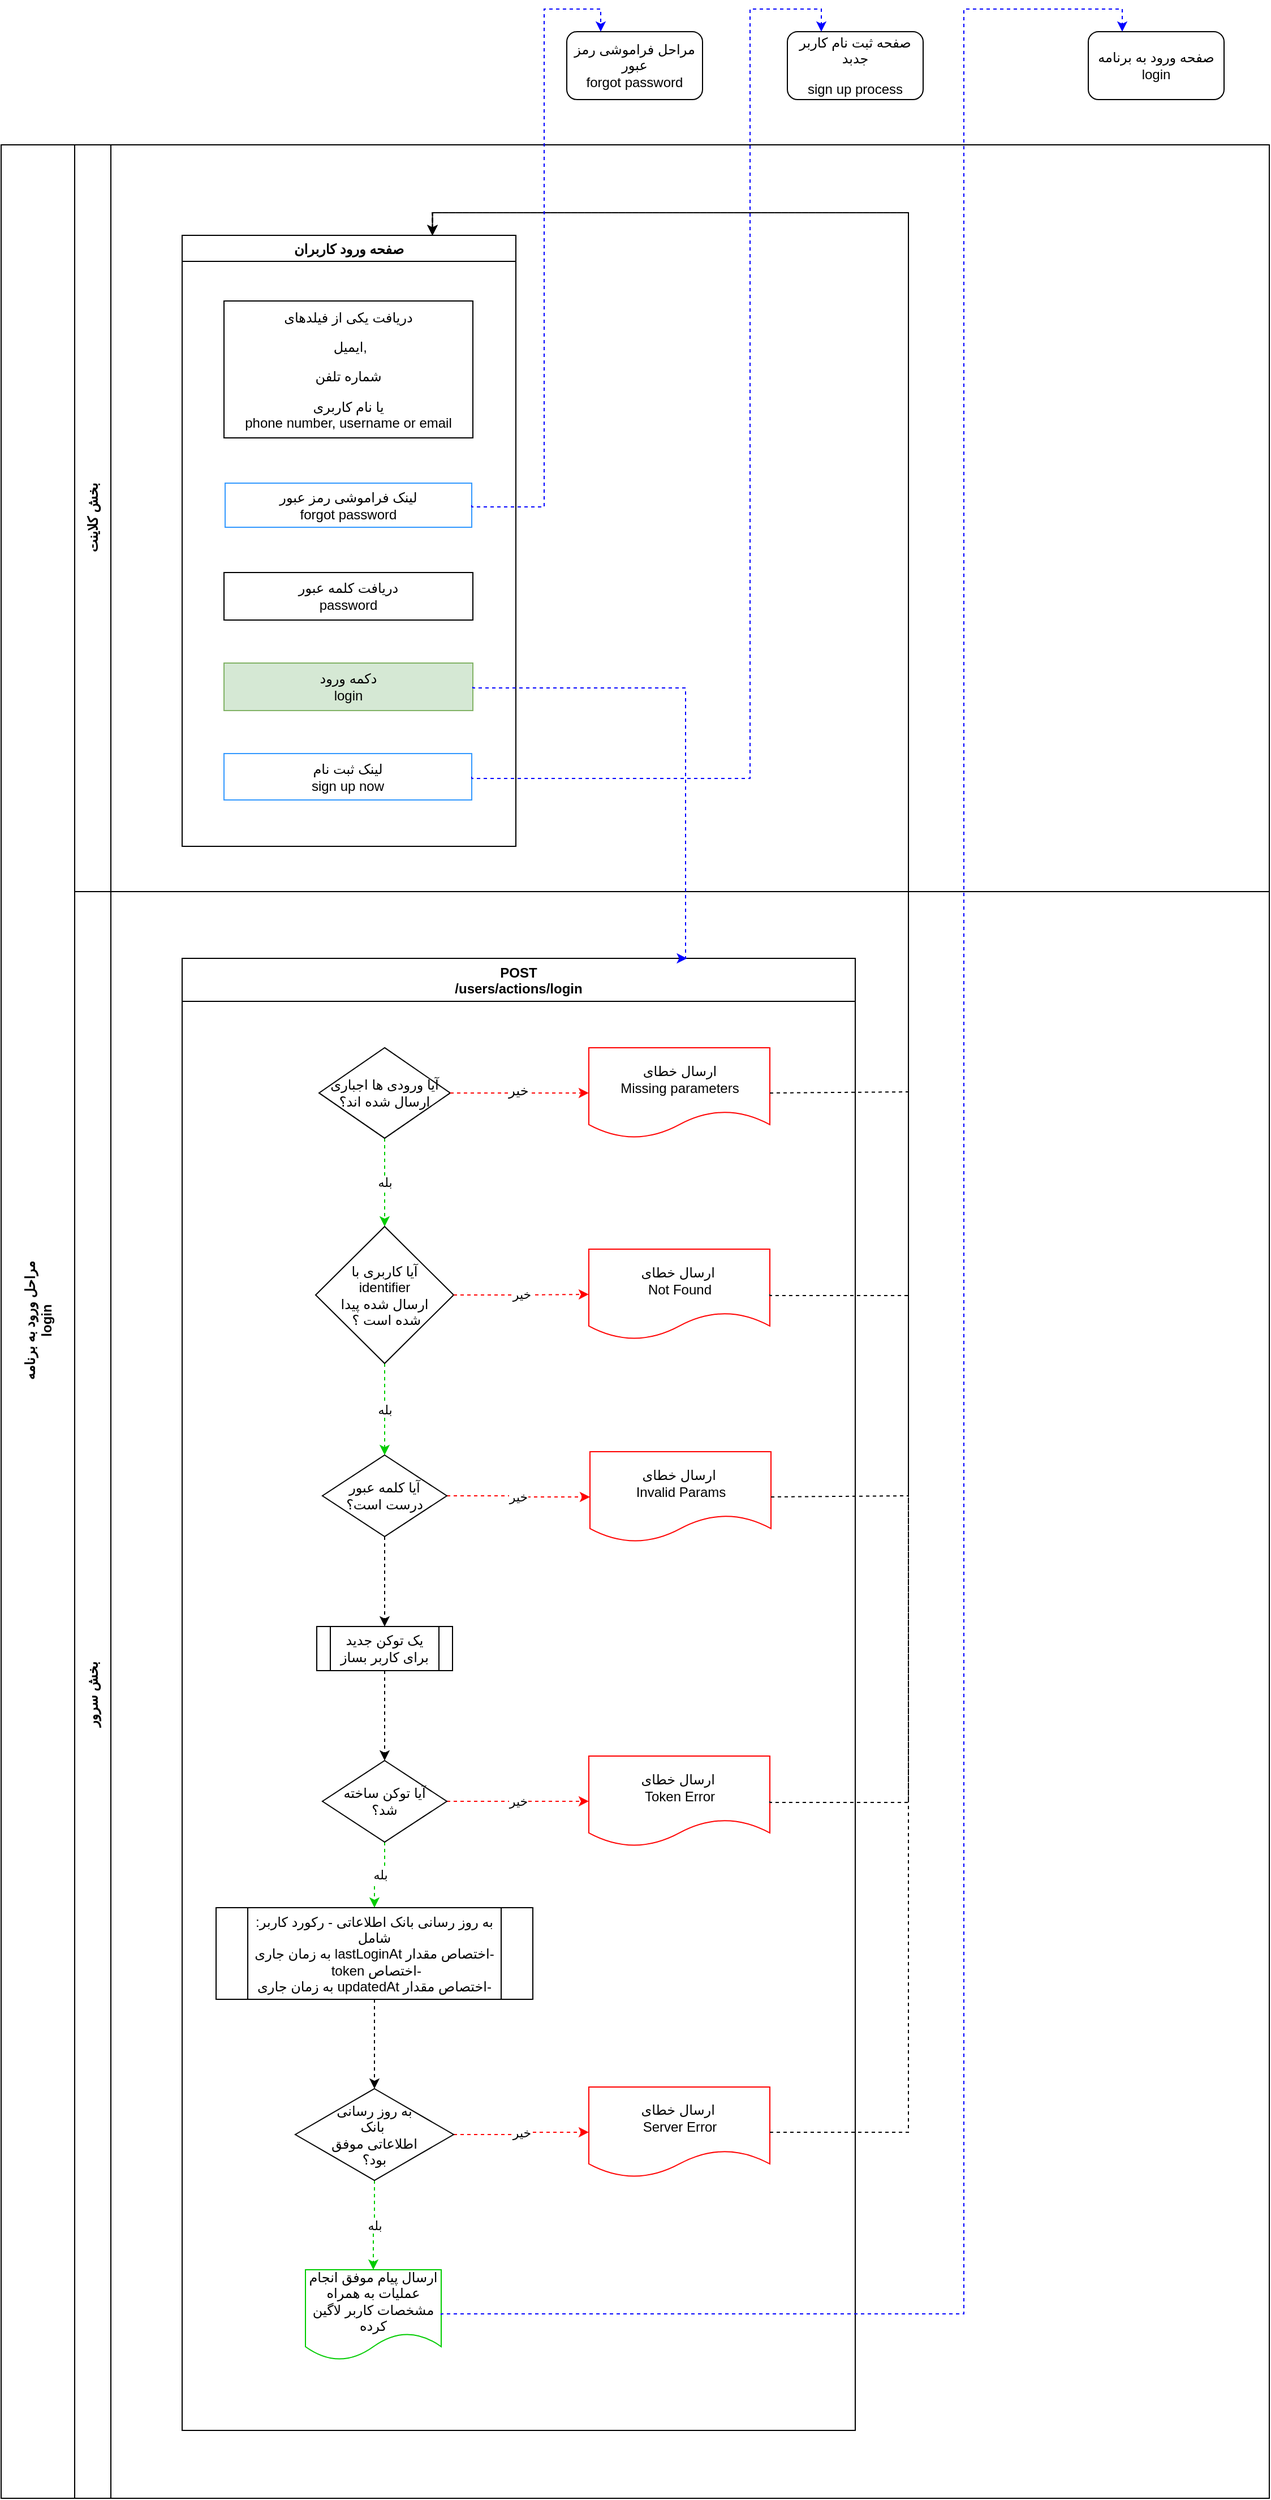 <mxfile version="10.9.6" type="github"><diagram id="313cuTJBAAML7JvS9Cn6" name="Page-1"><mxGraphModel dx="4218" dy="-200" grid="1" gridSize="10" guides="1" tooltips="1" connect="1" arrows="1" fold="1" page="1" pageScale="1" pageWidth="850" pageHeight="1100" math="0" shadow="0"><root><mxCell id="0"/><mxCell id="1" parent="0"/><mxCell id="GuiSaFSHtiNnPW947TUS-12" value="مراحل ورود به برنامه&lt;br&gt;login&lt;br&gt;" style="swimlane;html=1;childLayout=stackLayout;resizeParent=1;resizeParentMax=0;horizontal=0;startSize=65;horizontalStack=0;" parent="1" vertex="1"><mxGeometry x="-721" y="2360" width="1121" height="2080" as="geometry"/></mxCell><mxCell id="GuiSaFSHtiNnPW947TUS-13" value="بخش کلاینت" style="swimlane;html=1;startSize=32;horizontal=0;" parent="GuiSaFSHtiNnPW947TUS-12" vertex="1"><mxGeometry x="65" width="1056" height="660" as="geometry"/></mxCell><mxCell id="GuiSaFSHtiNnPW947TUS-14" value="صفحه ورود کاربران" style="swimlane;" parent="GuiSaFSHtiNnPW947TUS-13" vertex="1"><mxGeometry x="95" y="80" width="295" height="540" as="geometry"/></mxCell><mxCell id="GuiSaFSHtiNnPW947TUS-15" value="&lt;p&gt;&lt;/p&gt;&lt;p&gt;&lt;/p&gt;&lt;p&gt;&lt;/p&gt;&lt;p&gt;&lt;/p&gt;&lt;p&gt;&lt;/p&gt;&lt;p&gt;دریافت یکی از فیلدهای&lt;/p&gt;&lt;p&gt;&amp;nbsp;ایمیل,&lt;/p&gt;&lt;p&gt;&amp;nbsp;شماره تلفن&amp;nbsp;&lt;/p&gt;&lt;p&gt;یا نام کاربری&lt;br&gt;phone number, username or email&lt;br&gt;&lt;/p&gt;" style="rounded=0;whiteSpace=wrap;html=1;" parent="GuiSaFSHtiNnPW947TUS-14" vertex="1"><mxGeometry x="37" y="58" width="220" height="121" as="geometry"/></mxCell><mxCell id="GuiSaFSHtiNnPW947TUS-16" value="&lt;p&gt;&lt;/p&gt;&lt;p&gt;&lt;/p&gt;&lt;p&gt;&lt;/p&gt;&lt;p&gt;&lt;/p&gt;&lt;p&gt;&lt;/p&gt;&lt;p&gt;&lt;/p&gt;&lt;p&gt;دریافت کلمه عبور&lt;br&gt;password&lt;br&gt;&lt;/p&gt;" style="rounded=0;whiteSpace=wrap;html=1;" parent="GuiSaFSHtiNnPW947TUS-14" vertex="1"><mxGeometry x="37" y="298" width="220" height="42" as="geometry"/></mxCell><mxCell id="GuiSaFSHtiNnPW947TUS-17" value="دکمه ورود&lt;br&gt;login&lt;br&gt;" style="rounded=0;whiteSpace=wrap;html=1;fillColor=#d5e8d4;strokeColor=#82b366;" parent="GuiSaFSHtiNnPW947TUS-14" vertex="1"><mxGeometry x="37" y="378" width="220" height="42" as="geometry"/></mxCell><mxCell id="GuiSaFSHtiNnPW947TUS-18" value="لینک فراموشی رمز عبور&lt;br&gt;forgot password&lt;br&gt;" style="rounded=0;whiteSpace=wrap;html=1;fillColor=#FFFFFF;strokeColor=#3399FF;" parent="GuiSaFSHtiNnPW947TUS-14" vertex="1"><mxGeometry x="38" y="219" width="218" height="39" as="geometry"/></mxCell><mxCell id="GuiSaFSHtiNnPW947TUS-19" value="لینک ثبت نام&lt;br&gt;sign up now&lt;br&gt;" style="rounded=0;whiteSpace=wrap;html=1;fillColor=#FFFFFF;strokeColor=#3399FF;" parent="GuiSaFSHtiNnPW947TUS-14" vertex="1"><mxGeometry x="37" y="458" width="219" height="41" as="geometry"/></mxCell><mxCell id="GuiSaFSHtiNnPW947TUS-20" value="بخش سرور" style="swimlane;html=1;startSize=32;horizontal=0;" parent="GuiSaFSHtiNnPW947TUS-12" vertex="1"><mxGeometry x="65" y="660" width="1056" height="1420" as="geometry"/></mxCell><mxCell id="3rNyvJTpAVKvGhZsxHiy-1" value="POST&#10;/users/actions/login" style="swimlane;startSize=38;" vertex="1" parent="GuiSaFSHtiNnPW947TUS-20"><mxGeometry x="95" y="59" width="595" height="1301" as="geometry"/></mxCell><mxCell id="3rNyvJTpAVKvGhZsxHiy-18" value="بله" style="edgeStyle=orthogonalEdgeStyle;rounded=0;orthogonalLoop=1;jettySize=auto;html=1;exitX=0.5;exitY=1;exitDx=0;exitDy=0;entryX=0.5;entryY=0;entryDx=0;entryDy=0;dashed=1;strokeColor=#00CC00;" edge="1" parent="3rNyvJTpAVKvGhZsxHiy-1" source="3rNyvJTpAVKvGhZsxHiy-13" target="3rNyvJTpAVKvGhZsxHiy-15"><mxGeometry relative="1" as="geometry"/></mxCell><mxCell id="3rNyvJTpAVKvGhZsxHiy-13" value="آیا ورودی ها اجباری ارسال شده اند؟" style="rhombus;whiteSpace=wrap;html=1;" vertex="1" parent="3rNyvJTpAVKvGhZsxHiy-1"><mxGeometry x="121" y="78.97" width="116" height="80" as="geometry"/></mxCell><mxCell id="3rNyvJTpAVKvGhZsxHiy-19" value="بله" style="edgeStyle=orthogonalEdgeStyle;rounded=0;orthogonalLoop=1;jettySize=auto;html=1;exitX=0.5;exitY=1;exitDx=0;exitDy=0;dashed=1;strokeColor=#00CC00;entryX=0.5;entryY=0;entryDx=0;entryDy=0;" edge="1" parent="3rNyvJTpAVKvGhZsxHiy-1" source="3rNyvJTpAVKvGhZsxHiy-15" target="3rNyvJTpAVKvGhZsxHiy-22"><mxGeometry relative="1" as="geometry"><mxPoint x="179" y="431" as="targetPoint"/></mxGeometry></mxCell><mxCell id="3rNyvJTpAVKvGhZsxHiy-15" value="آیا کاربری با&lt;br&gt;identifier&lt;br&gt;ارسال شده پیدا&lt;br&gt;&amp;nbsp;شده است ؟" style="rhombus;whiteSpace=wrap;html=1;" vertex="1" parent="3rNyvJTpAVKvGhZsxHiy-1"><mxGeometry x="118" y="237" width="122" height="121" as="geometry"/></mxCell><mxCell id="3rNyvJTpAVKvGhZsxHiy-16" value="ارسال خطای&lt;br&gt;Missing parameters" style="shape=document;whiteSpace=wrap;html=1;boundedLbl=1;strokeColor=#FF0000;" vertex="1" parent="3rNyvJTpAVKvGhZsxHiy-1"><mxGeometry x="359.5" y="78.97" width="160" height="80" as="geometry"/></mxCell><mxCell id="3rNyvJTpAVKvGhZsxHiy-11" style="edgeStyle=orthogonalEdgeStyle;rounded=0;orthogonalLoop=1;jettySize=auto;html=1;exitX=1;exitY=0.5;exitDx=0;exitDy=0;entryX=0;entryY=0.5;entryDx=0;entryDy=0;dashed=1;strokeColor=#FF0000;" edge="1" parent="3rNyvJTpAVKvGhZsxHiy-1" source="3rNyvJTpAVKvGhZsxHiy-13" target="3rNyvJTpAVKvGhZsxHiy-16"><mxGeometry relative="1" as="geometry"/></mxCell><mxCell id="3rNyvJTpAVKvGhZsxHiy-12" value="خیر" style="text;html=1;resizable=0;points=[];align=center;verticalAlign=middle;labelBackgroundColor=#ffffff;" vertex="1" connectable="0" parent="3rNyvJTpAVKvGhZsxHiy-11"><mxGeometry x="-0.025" y="3" relative="1" as="geometry"><mxPoint y="1" as="offset"/></mxGeometry></mxCell><mxCell id="3rNyvJTpAVKvGhZsxHiy-17" value="&lt;span style=&quot;white-space: normal&quot;&gt;ارسال خطای&amp;nbsp;&lt;/span&gt;&lt;br style=&quot;white-space: normal&quot;&gt;&lt;span style=&quot;white-space: normal&quot;&gt;Not Found&lt;/span&gt;" style="shape=document;whiteSpace=wrap;html=1;boundedLbl=1;strokeColor=#FF0000;" vertex="1" parent="3rNyvJTpAVKvGhZsxHiy-1"><mxGeometry x="359.5" y="256.97" width="160" height="80" as="geometry"/></mxCell><mxCell id="3rNyvJTpAVKvGhZsxHiy-14" value="خیر" style="edgeStyle=orthogonalEdgeStyle;rounded=0;orthogonalLoop=1;jettySize=auto;html=1;exitX=1;exitY=0.5;exitDx=0;exitDy=0;entryX=0;entryY=0.5;entryDx=0;entryDy=0;dashed=1;strokeColor=#FF0000;" edge="1" parent="3rNyvJTpAVKvGhZsxHiy-1" source="3rNyvJTpAVKvGhZsxHiy-15" target="3rNyvJTpAVKvGhZsxHiy-17"><mxGeometry relative="1" as="geometry"/></mxCell><mxCell id="3rNyvJTpAVKvGhZsxHiy-21" value="خیر" style="edgeStyle=orthogonalEdgeStyle;rounded=0;orthogonalLoop=1;jettySize=auto;html=1;dashed=1;strokeColor=#FF0000;exitX=1;exitY=0.5;exitDx=0;exitDy=0;" edge="1" parent="3rNyvJTpAVKvGhZsxHiy-1" source="3rNyvJTpAVKvGhZsxHiy-22" target="3rNyvJTpAVKvGhZsxHiy-20"><mxGeometry relative="1" as="geometry"><mxPoint x="572" y="601" as="sourcePoint"/></mxGeometry></mxCell><mxCell id="3rNyvJTpAVKvGhZsxHiy-25" style="edgeStyle=orthogonalEdgeStyle;rounded=0;orthogonalLoop=1;jettySize=auto;html=1;exitX=0.5;exitY=1;exitDx=0;exitDy=0;entryX=0.5;entryY=0;entryDx=0;entryDy=0;dashed=1;strokeColor=#000000;" edge="1" parent="3rNyvJTpAVKvGhZsxHiy-1" source="3rNyvJTpAVKvGhZsxHiy-7" target="3rNyvJTpAVKvGhZsxHiy-24"><mxGeometry relative="1" as="geometry"/></mxCell><mxCell id="3rNyvJTpAVKvGhZsxHiy-7" value="یک توکن جدید برای کاربر بساز" style="shape=process;whiteSpace=wrap;html=1;backgroundOutline=1;strokeColor=#000000;" vertex="1" parent="3rNyvJTpAVKvGhZsxHiy-1"><mxGeometry x="119" y="590.5" width="120" height="39" as="geometry"/></mxCell><mxCell id="3rNyvJTpAVKvGhZsxHiy-10" value="ارسال پیام موفق انجام عملیات به همراه مشخصات کاربر لاگین کرده" style="shape=document;whiteSpace=wrap;html=1;boundedLbl=1;strokeColor=#00CC00;" vertex="1" parent="3rNyvJTpAVKvGhZsxHiy-1"><mxGeometry x="109" y="1159" width="120" height="80" as="geometry"/></mxCell><mxCell id="3rNyvJTpAVKvGhZsxHiy-20" value="&lt;span style=&quot;white-space: normal&quot;&gt;ارسال خطای&amp;nbsp;&lt;/span&gt;&lt;br style=&quot;white-space: normal&quot;&gt;&lt;span style=&quot;white-space: normal&quot;&gt;Invalid Params&lt;/span&gt;" style="shape=document;whiteSpace=wrap;html=1;boundedLbl=1;strokeColor=#FF0000;" vertex="1" parent="3rNyvJTpAVKvGhZsxHiy-1"><mxGeometry x="360.5" y="435.97" width="160" height="80" as="geometry"/></mxCell><mxCell id="3rNyvJTpAVKvGhZsxHiy-23" style="edgeStyle=orthogonalEdgeStyle;rounded=0;orthogonalLoop=1;jettySize=auto;html=1;exitX=0.5;exitY=1;exitDx=0;exitDy=0;entryX=0.5;entryY=0;entryDx=0;entryDy=0;dashed=1;strokeColor=#000000;" edge="1" parent="3rNyvJTpAVKvGhZsxHiy-1" source="3rNyvJTpAVKvGhZsxHiy-22" target="3rNyvJTpAVKvGhZsxHiy-7"><mxGeometry relative="1" as="geometry"/></mxCell><mxCell id="3rNyvJTpAVKvGhZsxHiy-22" value="آیا کلمه عبور &lt;br&gt;درست است؟" style="rhombus;whiteSpace=wrap;html=1;" vertex="1" parent="3rNyvJTpAVKvGhZsxHiy-1"><mxGeometry x="124" y="439" width="110" height="72" as="geometry"/></mxCell><mxCell id="3rNyvJTpAVKvGhZsxHiy-28" value="بله" style="edgeStyle=orthogonalEdgeStyle;rounded=0;orthogonalLoop=1;jettySize=auto;html=1;exitX=0.5;exitY=1;exitDx=0;exitDy=0;entryX=0.5;entryY=0;entryDx=0;entryDy=0;dashed=1;strokeColor=#00CC00;" edge="1" parent="3rNyvJTpAVKvGhZsxHiy-1" source="3rNyvJTpAVKvGhZsxHiy-24" target="3rNyvJTpAVKvGhZsxHiy-26"><mxGeometry relative="1" as="geometry"/></mxCell><mxCell id="3rNyvJTpAVKvGhZsxHiy-30" value="خیر" style="edgeStyle=orthogonalEdgeStyle;rounded=0;orthogonalLoop=1;jettySize=auto;html=1;exitX=1;exitY=0.5;exitDx=0;exitDy=0;entryX=0;entryY=0.5;entryDx=0;entryDy=0;dashed=1;strokeColor=#FF0000;" edge="1" parent="3rNyvJTpAVKvGhZsxHiy-1" source="3rNyvJTpAVKvGhZsxHiy-24" target="3rNyvJTpAVKvGhZsxHiy-29"><mxGeometry relative="1" as="geometry"/></mxCell><mxCell id="3rNyvJTpAVKvGhZsxHiy-24" value="آیا توکن ساخته&lt;br&gt;شد؟" style="rhombus;whiteSpace=wrap;html=1;" vertex="1" parent="3rNyvJTpAVKvGhZsxHiy-1"><mxGeometry x="124" y="709" width="110" height="72" as="geometry"/></mxCell><mxCell id="3rNyvJTpAVKvGhZsxHiy-36" value="خیر" style="edgeStyle=orthogonalEdgeStyle;rounded=0;orthogonalLoop=1;jettySize=auto;html=1;exitX=1;exitY=0.5;exitDx=0;exitDy=0;entryX=0;entryY=0.5;entryDx=0;entryDy=0;dashed=1;strokeColor=#FF0000;" edge="1" parent="3rNyvJTpAVKvGhZsxHiy-1" source="3rNyvJTpAVKvGhZsxHiy-37" target="3rNyvJTpAVKvGhZsxHiy-33"><mxGeometry relative="1" as="geometry"/></mxCell><mxCell id="3rNyvJTpAVKvGhZsxHiy-39" style="edgeStyle=orthogonalEdgeStyle;rounded=0;orthogonalLoop=1;jettySize=auto;html=1;exitX=0.5;exitY=1;exitDx=0;exitDy=0;entryX=0.5;entryY=0;entryDx=0;entryDy=0;dashed=1;strokeColor=#000000;" edge="1" parent="3rNyvJTpAVKvGhZsxHiy-1" source="3rNyvJTpAVKvGhZsxHiy-26" target="3rNyvJTpAVKvGhZsxHiy-37"><mxGeometry relative="1" as="geometry"/></mxCell><mxCell id="3rNyvJTpAVKvGhZsxHiy-26" value=":به روز رسانی بانک اطلاعاتی - رکورد کاربر شامل&lt;br&gt;به زمان جاری lastLoginAt اختصاص مقدار-&lt;br&gt;&amp;nbsp;token اختصاص-&lt;br&gt;به زمان جاری updatedAt اختصاص مقدار-" style="shape=process;whiteSpace=wrap;html=1;backgroundOutline=1;strokeColor=#000000;align=center;" vertex="1" parent="3rNyvJTpAVKvGhZsxHiy-1"><mxGeometry x="30" y="839" width="280" height="81" as="geometry"/></mxCell><mxCell id="3rNyvJTpAVKvGhZsxHiy-29" value="&lt;span style=&quot;white-space: normal&quot;&gt;ارسال خطای&amp;nbsp;&lt;/span&gt;&lt;br style=&quot;white-space: normal&quot;&gt;Token Error" style="shape=document;whiteSpace=wrap;html=1;boundedLbl=1;strokeColor=#FF0000;" vertex="1" parent="3rNyvJTpAVKvGhZsxHiy-1"><mxGeometry x="359.5" y="704.97" width="160" height="80" as="geometry"/></mxCell><mxCell id="3rNyvJTpAVKvGhZsxHiy-33" value="&lt;span style=&quot;white-space: normal&quot;&gt;ارسال خطای&amp;nbsp;&lt;/span&gt;&lt;br style=&quot;white-space: normal&quot;&gt;Server Error" style="shape=document;whiteSpace=wrap;html=1;boundedLbl=1;strokeColor=#FF0000;" vertex="1" parent="3rNyvJTpAVKvGhZsxHiy-1"><mxGeometry x="359.5" y="997.47" width="160" height="80" as="geometry"/></mxCell><mxCell id="3rNyvJTpAVKvGhZsxHiy-38" value="بله" style="edgeStyle=orthogonalEdgeStyle;rounded=0;orthogonalLoop=1;jettySize=auto;html=1;exitX=0.5;exitY=1;exitDx=0;exitDy=0;entryX=0.5;entryY=0;entryDx=0;entryDy=0;dashed=1;strokeColor=#00CC00;" edge="1" parent="3rNyvJTpAVKvGhZsxHiy-1" source="3rNyvJTpAVKvGhZsxHiy-37" target="3rNyvJTpAVKvGhZsxHiy-10"><mxGeometry relative="1" as="geometry"/></mxCell><mxCell id="3rNyvJTpAVKvGhZsxHiy-37" value="به روز رسانی &lt;br&gt;بانک&amp;nbsp;&lt;br&gt;اطلاعاتی موفق&lt;br&gt;بود؟" style="rhombus;whiteSpace=wrap;html=1;" vertex="1" parent="3rNyvJTpAVKvGhZsxHiy-1"><mxGeometry x="100" y="999" width="140" height="81" as="geometry"/></mxCell><mxCell id="3rNyvJTpAVKvGhZsxHiy-41" style="edgeStyle=orthogonalEdgeStyle;rounded=0;orthogonalLoop=1;jettySize=auto;html=1;exitX=1;exitY=0.5;exitDx=0;exitDy=0;entryX=0.75;entryY=0;entryDx=0;entryDy=0;dashed=1;strokeColor=#000000;" edge="1" parent="GuiSaFSHtiNnPW947TUS-12" source="3rNyvJTpAVKvGhZsxHiy-16" target="GuiSaFSHtiNnPW947TUS-14"><mxGeometry relative="1" as="geometry"><Array as="points"><mxPoint x="802" y="837"/><mxPoint x="802" y="60"/><mxPoint x="382" y="60"/></Array></mxGeometry></mxCell><mxCell id="3rNyvJTpAVKvGhZsxHiy-42" style="edgeStyle=orthogonalEdgeStyle;rounded=0;orthogonalLoop=1;jettySize=auto;html=1;exitX=1;exitY=0.5;exitDx=0;exitDy=0;entryX=0.75;entryY=0;entryDx=0;entryDy=0;dashed=1;strokeColor=#000000;" edge="1" parent="GuiSaFSHtiNnPW947TUS-12" source="3rNyvJTpAVKvGhZsxHiy-17" target="GuiSaFSHtiNnPW947TUS-14"><mxGeometry relative="1" as="geometry"><Array as="points"><mxPoint x="802" y="1017"/><mxPoint x="802" y="60"/><mxPoint x="382" y="60"/></Array></mxGeometry></mxCell><mxCell id="3rNyvJTpAVKvGhZsxHiy-43" style="edgeStyle=orthogonalEdgeStyle;rounded=0;orthogonalLoop=1;jettySize=auto;html=1;exitX=1;exitY=0.5;exitDx=0;exitDy=0;dashed=1;strokeColor=#000000;entryX=0.75;entryY=0;entryDx=0;entryDy=0;" edge="1" parent="GuiSaFSHtiNnPW947TUS-12" source="3rNyvJTpAVKvGhZsxHiy-20" target="GuiSaFSHtiNnPW947TUS-14"><mxGeometry relative="1" as="geometry"><mxPoint x="521" y="130" as="targetPoint"/><Array as="points"><mxPoint x="802" y="1194"/><mxPoint x="802" y="60"/><mxPoint x="382" y="60"/></Array></mxGeometry></mxCell><mxCell id="3rNyvJTpAVKvGhZsxHiy-44" style="edgeStyle=orthogonalEdgeStyle;rounded=0;orthogonalLoop=1;jettySize=auto;html=1;exitX=1;exitY=0.5;exitDx=0;exitDy=0;dashed=1;strokeColor=#000000;entryX=0.75;entryY=0;entryDx=0;entryDy=0;" edge="1" parent="GuiSaFSHtiNnPW947TUS-12" source="3rNyvJTpAVKvGhZsxHiy-29" target="GuiSaFSHtiNnPW947TUS-14"><mxGeometry relative="1" as="geometry"><mxPoint x="761" y="320" as="targetPoint"/><Array as="points"><mxPoint x="802" y="1465"/><mxPoint x="802" y="60"/><mxPoint x="382" y="60"/></Array></mxGeometry></mxCell><mxCell id="3rNyvJTpAVKvGhZsxHiy-45" style="edgeStyle=orthogonalEdgeStyle;rounded=0;orthogonalLoop=1;jettySize=auto;html=1;exitX=1;exitY=0.5;exitDx=0;exitDy=0;dashed=1;strokeColor=#000000;entryX=0.75;entryY=0;entryDx=0;entryDy=0;" edge="1" parent="GuiSaFSHtiNnPW947TUS-12" source="3rNyvJTpAVKvGhZsxHiy-33" target="GuiSaFSHtiNnPW947TUS-14"><mxGeometry relative="1" as="geometry"><mxPoint x="861" y="660" as="targetPoint"/><Array as="points"><mxPoint x="802" y="1757"/><mxPoint x="802" y="60"/><mxPoint x="382" y="60"/></Array></mxGeometry></mxCell><mxCell id="GuiSaFSHtiNnPW947TUS-26" style="edgeStyle=orthogonalEdgeStyle;rounded=0;orthogonalLoop=1;jettySize=auto;html=1;exitX=1;exitY=0.5;exitDx=0;exitDy=0;strokeColor=#0000FF;dashed=1;entryX=0.75;entryY=0;entryDx=0;entryDy=0;" parent="GuiSaFSHtiNnPW947TUS-12" source="GuiSaFSHtiNnPW947TUS-17" target="3rNyvJTpAVKvGhZsxHiy-1" edge="1"><mxGeometry relative="1" as="geometry"><Array as="points"><mxPoint x="605" y="480"/></Array><mxPoint x="651" y="460" as="targetPoint"/></mxGeometry></mxCell><mxCell id="GuiSaFSHtiNnPW947TUS-21" value="&lt;span&gt;مراحل فراموشی رمز عبور&lt;/span&gt;&lt;br&gt;&lt;span&gt;forgot password&lt;/span&gt;&lt;br&gt;" style="rounded=1;whiteSpace=wrap;html=1;" parent="1" vertex="1"><mxGeometry x="-221" y="2260" width="120" height="60" as="geometry"/></mxCell><mxCell id="GuiSaFSHtiNnPW947TUS-22" style="edgeStyle=orthogonalEdgeStyle;rounded=0;orthogonalLoop=1;jettySize=auto;html=1;exitX=1;exitY=0.5;exitDx=0;exitDy=0;entryX=0.25;entryY=0;entryDx=0;entryDy=0;strokeColor=#0000FF;dashed=1;" parent="1" source="GuiSaFSHtiNnPW947TUS-18" target="GuiSaFSHtiNnPW947TUS-21" edge="1"><mxGeometry relative="1" as="geometry"><Array as="points"><mxPoint x="-241" y="2680"/><mxPoint x="-241" y="2240"/><mxPoint x="-191" y="2240"/></Array></mxGeometry></mxCell><mxCell id="GuiSaFSHtiNnPW947TUS-23" value="&lt;p&gt;صفحه ثبت نام کاربر جدبد&lt;/p&gt;&lt;p&gt;sign up process&lt;/p&gt;" style="rounded=1;whiteSpace=wrap;html=1;" parent="1" vertex="1"><mxGeometry x="-26" y="2260" width="120" height="60" as="geometry"/></mxCell><mxCell id="GuiSaFSHtiNnPW947TUS-24" style="edgeStyle=orthogonalEdgeStyle;rounded=0;orthogonalLoop=1;jettySize=auto;html=1;exitX=1;exitY=0.5;exitDx=0;exitDy=0;entryX=0.25;entryY=0;entryDx=0;entryDy=0;strokeColor=#0000FF;dashed=1;" parent="1" source="GuiSaFSHtiNnPW947TUS-19" target="GuiSaFSHtiNnPW947TUS-23" edge="1"><mxGeometry relative="1" as="geometry"><mxPoint x="39" y="2330" as="targetPoint"/><Array as="points"><mxPoint x="-59" y="2920"/><mxPoint x="-59" y="2240"/><mxPoint x="4" y="2240"/></Array></mxGeometry></mxCell><mxCell id="GuiSaFSHtiNnPW947TUS-25" value="&lt;span&gt;صفحه ورود به برنامه&lt;/span&gt;&lt;br&gt;&lt;span&gt;login&lt;/span&gt;" style="rounded=1;whiteSpace=wrap;html=1;" parent="1" vertex="1"><mxGeometry x="240" y="2260" width="120" height="60" as="geometry"/></mxCell><mxCell id="3rNyvJTpAVKvGhZsxHiy-46" style="edgeStyle=orthogonalEdgeStyle;rounded=0;orthogonalLoop=1;jettySize=auto;html=1;exitX=1;exitY=0.5;exitDx=0;exitDy=0;dashed=1;strokeColor=#0000FF;entryX=0.25;entryY=0;entryDx=0;entryDy=0;" edge="1" parent="1" source="3rNyvJTpAVKvGhZsxHiy-10" target="GuiSaFSHtiNnPW947TUS-25"><mxGeometry relative="1" as="geometry"><mxPoint x="370" y="2520" as="targetPoint"/><Array as="points"><mxPoint x="130" y="4277"/><mxPoint x="130" y="2240"/><mxPoint x="270" y="2240"/></Array></mxGeometry></mxCell></root></mxGraphModel></diagram></mxfile>